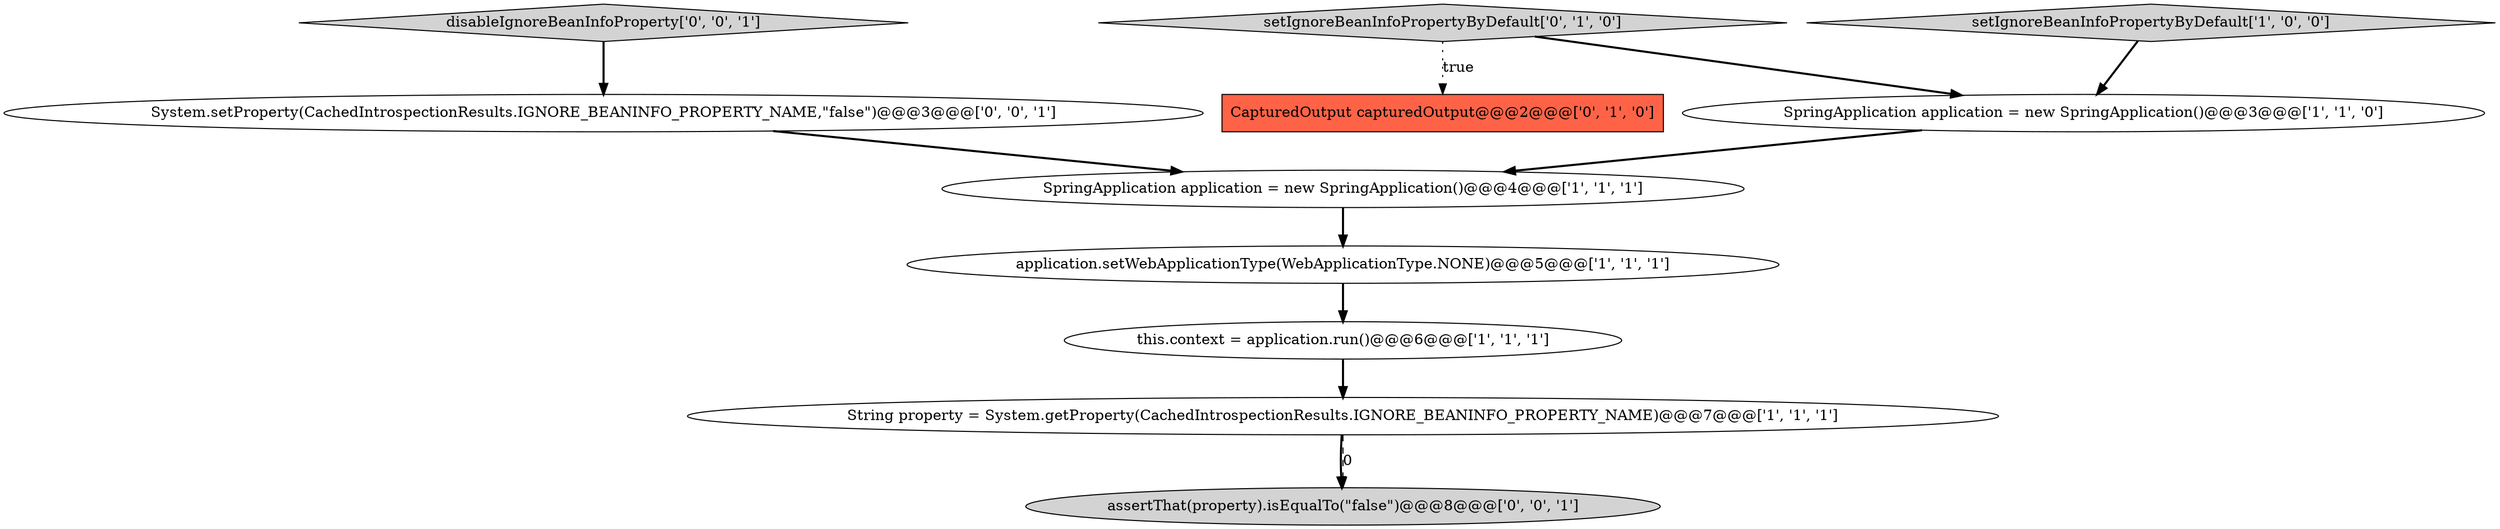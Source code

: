 digraph {
9 [style = filled, label = "assertThat(property).isEqualTo(\"false\")@@@8@@@['0', '0', '1']", fillcolor = lightgray, shape = ellipse image = "AAA0AAABBB3BBB"];
5 [style = filled, label = "application.setWebApplicationType(WebApplicationType.NONE)@@@5@@@['1', '1', '1']", fillcolor = white, shape = ellipse image = "AAA0AAABBB1BBB"];
6 [style = filled, label = "CapturedOutput capturedOutput@@@2@@@['0', '1', '0']", fillcolor = tomato, shape = box image = "AAA1AAABBB2BBB"];
7 [style = filled, label = "setIgnoreBeanInfoPropertyByDefault['0', '1', '0']", fillcolor = lightgray, shape = diamond image = "AAA0AAABBB2BBB"];
2 [style = filled, label = "setIgnoreBeanInfoPropertyByDefault['1', '0', '0']", fillcolor = lightgray, shape = diamond image = "AAA0AAABBB1BBB"];
8 [style = filled, label = "disableIgnoreBeanInfoProperty['0', '0', '1']", fillcolor = lightgray, shape = diamond image = "AAA0AAABBB3BBB"];
10 [style = filled, label = "System.setProperty(CachedIntrospectionResults.IGNORE_BEANINFO_PROPERTY_NAME,\"false\")@@@3@@@['0', '0', '1']", fillcolor = white, shape = ellipse image = "AAA0AAABBB3BBB"];
0 [style = filled, label = "this.context = application.run()@@@6@@@['1', '1', '1']", fillcolor = white, shape = ellipse image = "AAA0AAABBB1BBB"];
1 [style = filled, label = "SpringApplication application = new SpringApplication()@@@3@@@['1', '1', '0']", fillcolor = white, shape = ellipse image = "AAA0AAABBB1BBB"];
3 [style = filled, label = "String property = System.getProperty(CachedIntrospectionResults.IGNORE_BEANINFO_PROPERTY_NAME)@@@7@@@['1', '1', '1']", fillcolor = white, shape = ellipse image = "AAA0AAABBB1BBB"];
4 [style = filled, label = "SpringApplication application = new SpringApplication()@@@4@@@['1', '1', '1']", fillcolor = white, shape = ellipse image = "AAA0AAABBB1BBB"];
4->5 [style = bold, label=""];
5->0 [style = bold, label=""];
7->1 [style = bold, label=""];
0->3 [style = bold, label=""];
10->4 [style = bold, label=""];
3->9 [style = bold, label=""];
2->1 [style = bold, label=""];
8->10 [style = bold, label=""];
3->9 [style = dashed, label="0"];
1->4 [style = bold, label=""];
7->6 [style = dotted, label="true"];
}
